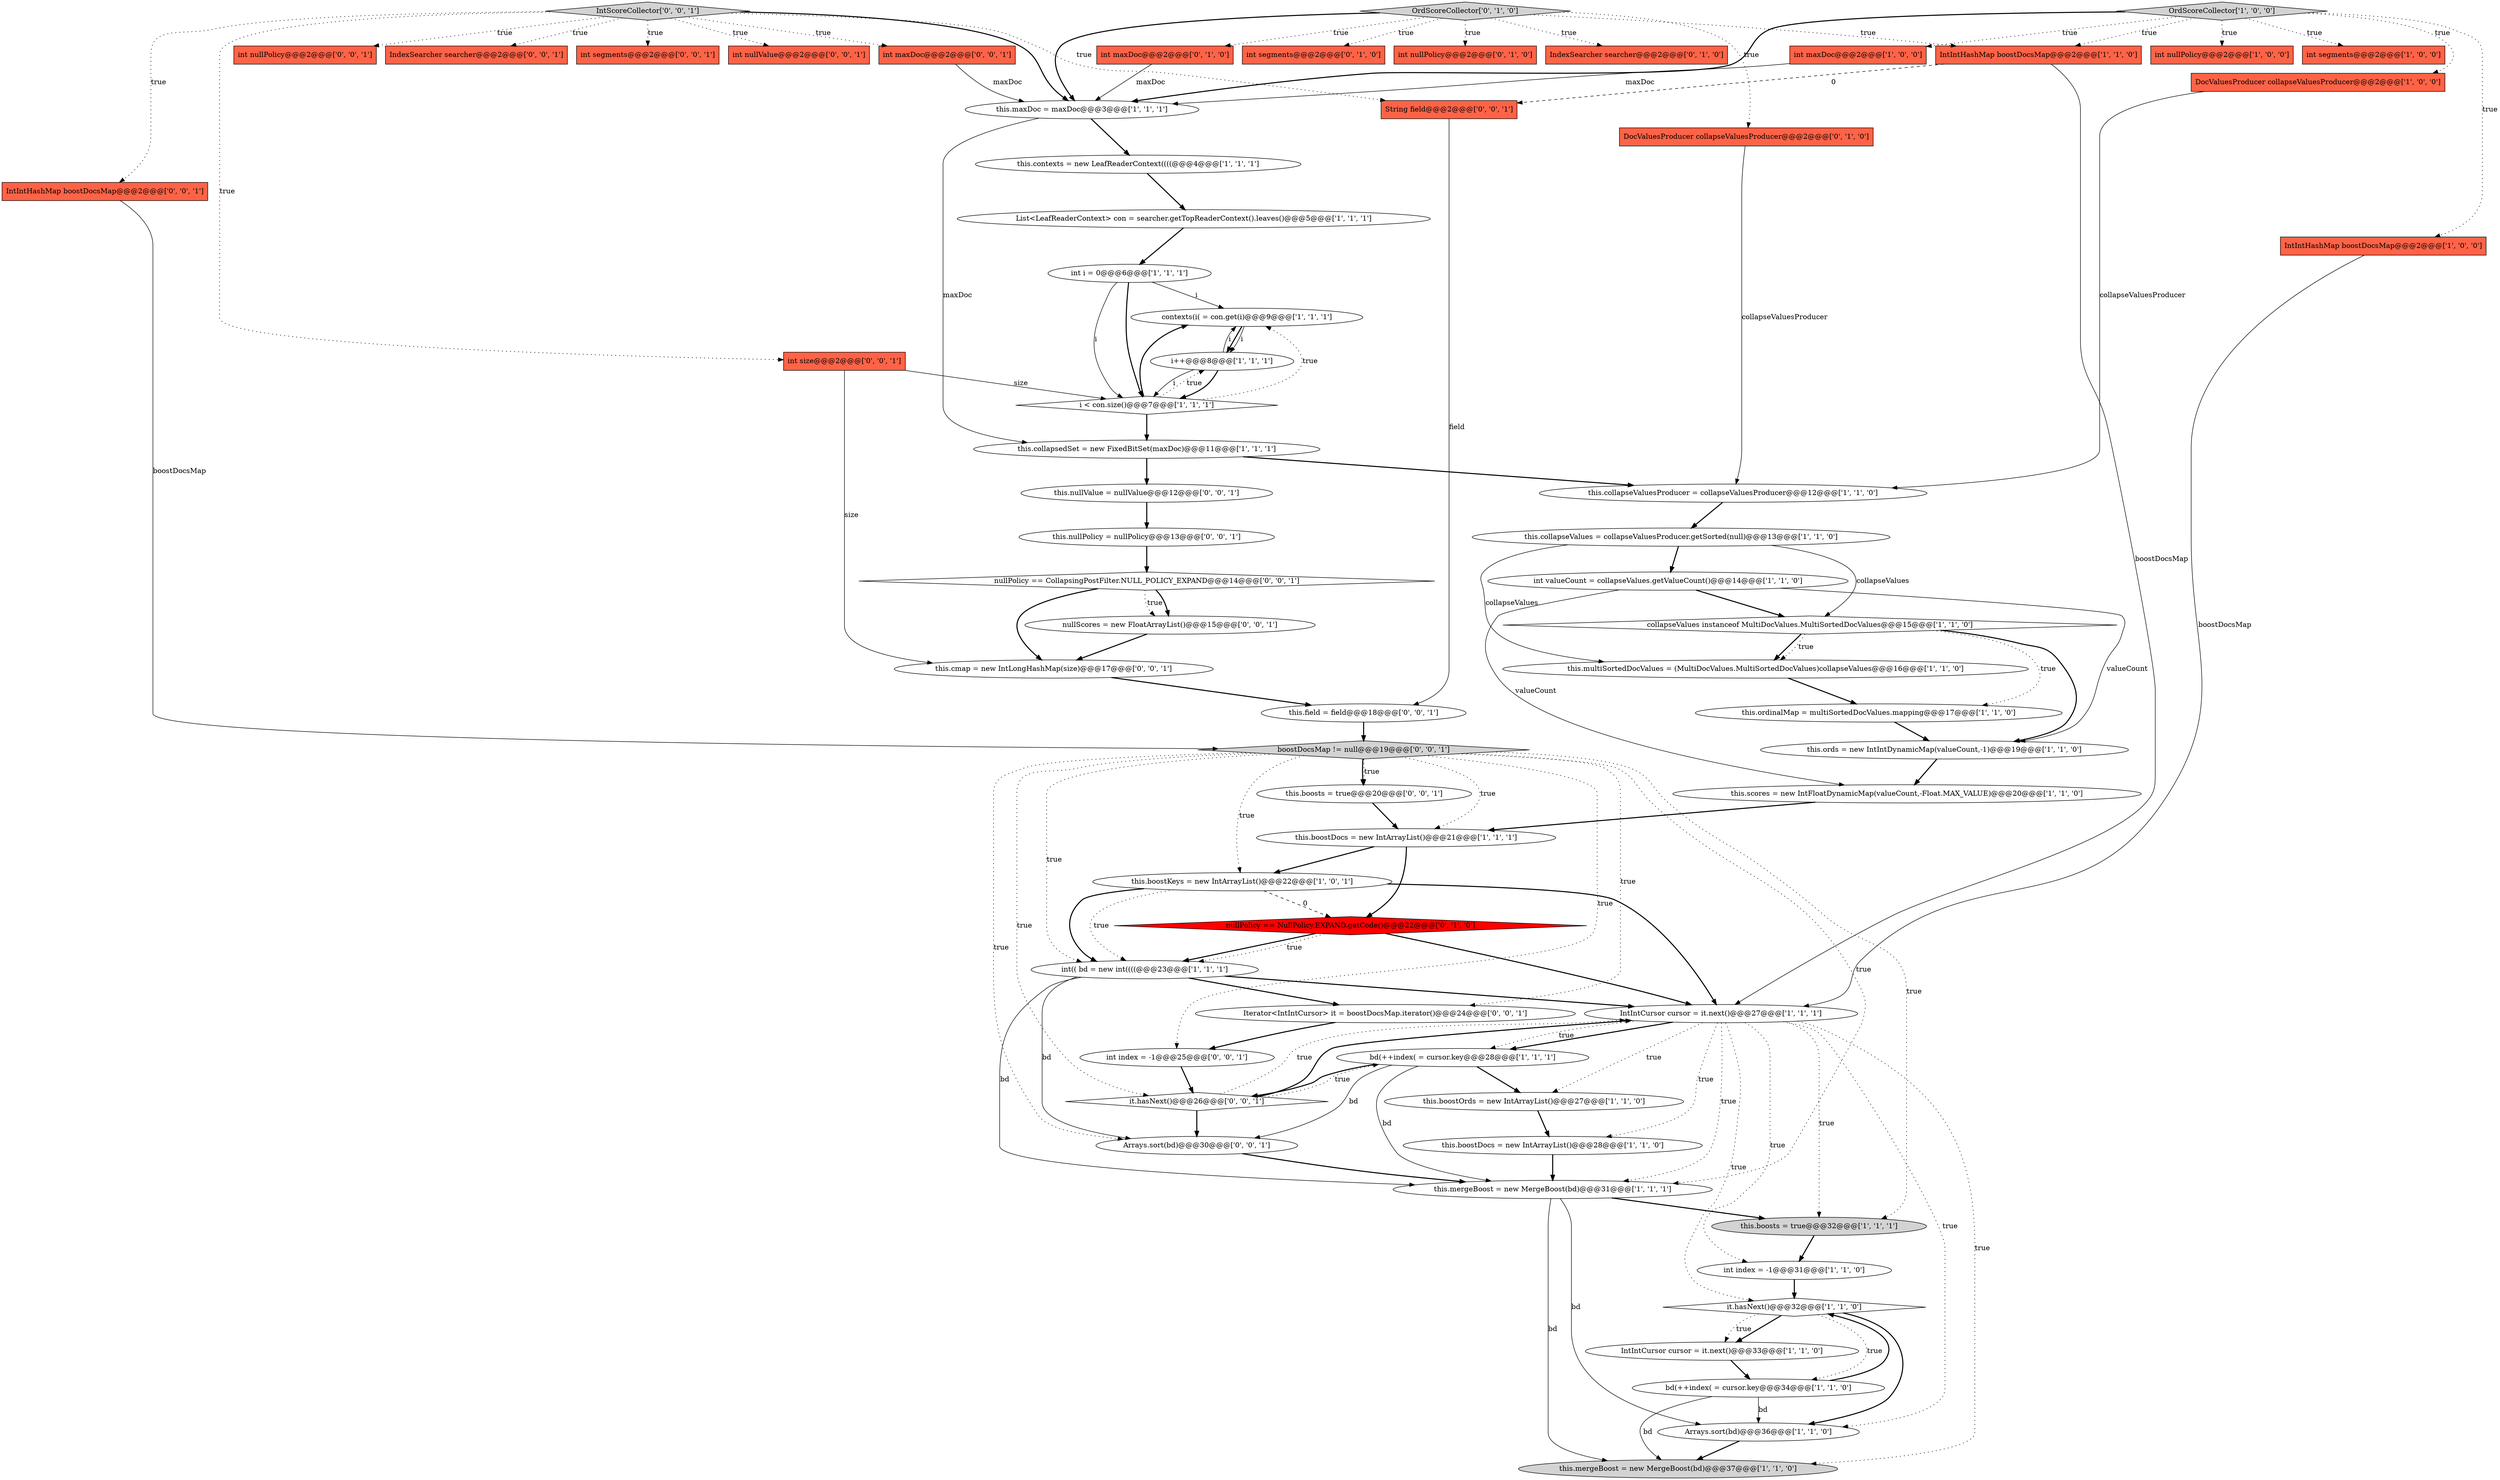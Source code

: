 digraph {
33 [style = filled, label = "OrdScoreCollector['1', '0', '0']", fillcolor = lightgray, shape = diamond image = "AAA0AAABBB1BBB"];
6 [style = filled, label = "this.collapsedSet = new FixedBitSet(maxDoc)@@@11@@@['1', '1', '1']", fillcolor = white, shape = ellipse image = "AAA0AAABBB1BBB"];
28 [style = filled, label = "Arrays.sort(bd)@@@36@@@['1', '1', '0']", fillcolor = white, shape = ellipse image = "AAA0AAABBB1BBB"];
53 [style = filled, label = "Arrays.sort(bd)@@@30@@@['0', '0', '1']", fillcolor = white, shape = ellipse image = "AAA0AAABBB3BBB"];
45 [style = filled, label = "this.nullValue = nullValue@@@12@@@['0', '0', '1']", fillcolor = white, shape = ellipse image = "AAA0AAABBB3BBB"];
2 [style = filled, label = "this.ords = new IntIntDynamicMap(valueCount,-1)@@@19@@@['1', '1', '0']", fillcolor = white, shape = ellipse image = "AAA0AAABBB1BBB"];
4 [style = filled, label = "this.boosts = true@@@32@@@['1', '1', '1']", fillcolor = lightgray, shape = ellipse image = "AAA0AAABBB1BBB"];
64 [style = filled, label = "this.cmap = new IntLongHashMap(size)@@@17@@@['0', '0', '1']", fillcolor = white, shape = ellipse image = "AAA0AAABBB3BBB"];
21 [style = filled, label = "this.collapseValuesProducer = collapseValuesProducer@@@12@@@['1', '1', '0']", fillcolor = white, shape = ellipse image = "AAA0AAABBB1BBB"];
25 [style = filled, label = "this.mergeBoost = new MergeBoost(bd)@@@37@@@['1', '1', '0']", fillcolor = lightgray, shape = ellipse image = "AAA0AAABBB1BBB"];
34 [style = filled, label = "this.multiSortedDocValues = (MultiDocValues.MultiSortedDocValues)collapseValues@@@16@@@['1', '1', '0']", fillcolor = white, shape = ellipse image = "AAA0AAABBB1BBB"];
17 [style = filled, label = "this.scores = new IntFloatDynamicMap(valueCount,-Float.MAX_VALUE)@@@20@@@['1', '1', '0']", fillcolor = white, shape = ellipse image = "AAA0AAABBB1BBB"];
36 [style = filled, label = "IntIntCursor cursor = it.next()@@@27@@@['1', '1', '1']", fillcolor = white, shape = ellipse image = "AAA0AAABBB1BBB"];
32 [style = filled, label = "int(( bd = new int((((@@@23@@@['1', '1', '1']", fillcolor = white, shape = ellipse image = "AAA0AAABBB1BBB"];
10 [style = filled, label = "int valueCount = collapseValues.getValueCount()@@@14@@@['1', '1', '0']", fillcolor = white, shape = ellipse image = "AAA0AAABBB1BBB"];
19 [style = filled, label = "int maxDoc@@@2@@@['1', '0', '0']", fillcolor = tomato, shape = box image = "AAA0AAABBB1BBB"];
50 [style = filled, label = "nullScores = new FloatArrayList()@@@15@@@['0', '0', '1']", fillcolor = white, shape = ellipse image = "AAA0AAABBB3BBB"];
62 [style = filled, label = "IntScoreCollector['0', '0', '1']", fillcolor = lightgray, shape = diamond image = "AAA0AAABBB3BBB"];
55 [style = filled, label = "int nullPolicy@@@2@@@['0', '0', '1']", fillcolor = tomato, shape = box image = "AAA0AAABBB3BBB"];
8 [style = filled, label = "contexts(i( = con.get(i)@@@9@@@['1', '1', '1']", fillcolor = white, shape = ellipse image = "AAA0AAABBB1BBB"];
60 [style = filled, label = "boostDocsMap != null@@@19@@@['0', '0', '1']", fillcolor = lightgray, shape = diamond image = "AAA0AAABBB3BBB"];
48 [style = filled, label = "this.nullPolicy = nullPolicy@@@13@@@['0', '0', '1']", fillcolor = white, shape = ellipse image = "AAA0AAABBB3BBB"];
29 [style = filled, label = "collapseValues instanceof MultiDocValues.MultiSortedDocValues@@@15@@@['1', '1', '0']", fillcolor = white, shape = diamond image = "AAA0AAABBB1BBB"];
11 [style = filled, label = "this.boostDocs = new IntArrayList()@@@21@@@['1', '1', '1']", fillcolor = white, shape = ellipse image = "AAA0AAABBB1BBB"];
38 [style = filled, label = "OrdScoreCollector['0', '1', '0']", fillcolor = lightgray, shape = diamond image = "AAA0AAABBB2BBB"];
39 [style = filled, label = "nullPolicy == NullPolicy.EXPAND.getCode()@@@22@@@['0', '1', '0']", fillcolor = red, shape = diamond image = "AAA1AAABBB2BBB"];
59 [style = filled, label = "IndexSearcher searcher@@@2@@@['0', '0', '1']", fillcolor = tomato, shape = box image = "AAA0AAABBB3BBB"];
12 [style = filled, label = "bd(++index( = cursor.key@@@28@@@['1', '1', '1']", fillcolor = white, shape = ellipse image = "AAA0AAABBB1BBB"];
46 [style = filled, label = "it.hasNext()@@@26@@@['0', '0', '1']", fillcolor = white, shape = diamond image = "AAA0AAABBB3BBB"];
9 [style = filled, label = "IntIntHashMap boostDocsMap@@@2@@@['1', '0', '0']", fillcolor = tomato, shape = box image = "AAA0AAABBB1BBB"];
49 [style = filled, label = "int size@@@2@@@['0', '0', '1']", fillcolor = tomato, shape = box image = "AAA0AAABBB3BBB"];
56 [style = filled, label = "IntIntHashMap boostDocsMap@@@2@@@['0', '0', '1']", fillcolor = tomato, shape = box image = "AAA0AAABBB3BBB"];
31 [style = filled, label = "this.ordinalMap = multiSortedDocValues.mapping@@@17@@@['1', '1', '0']", fillcolor = white, shape = ellipse image = "AAA0AAABBB1BBB"];
0 [style = filled, label = "int nullPolicy@@@2@@@['1', '0', '0']", fillcolor = tomato, shape = box image = "AAA0AAABBB1BBB"];
58 [style = filled, label = "this.boosts = true@@@20@@@['0', '0', '1']", fillcolor = white, shape = ellipse image = "AAA0AAABBB3BBB"];
18 [style = filled, label = "this.boostDocs = new IntArrayList()@@@28@@@['1', '1', '0']", fillcolor = white, shape = ellipse image = "AAA0AAABBB1BBB"];
42 [style = filled, label = "int segments@@@2@@@['0', '1', '0']", fillcolor = tomato, shape = box image = "AAA0AAABBB2BBB"];
26 [style = filled, label = "this.contexts = new LeafReaderContext((((@@@4@@@['1', '1', '1']", fillcolor = white, shape = ellipse image = "AAA0AAABBB1BBB"];
22 [style = filled, label = "List<LeafReaderContext> con = searcher.getTopReaderContext().leaves()@@@5@@@['1', '1', '1']", fillcolor = white, shape = ellipse image = "AAA0AAABBB1BBB"];
37 [style = filled, label = "this.boostKeys = new IntArrayList()@@@22@@@['1', '0', '1']", fillcolor = white, shape = ellipse image = "AAA0AAABBB1BBB"];
63 [style = filled, label = "String field@@@2@@@['0', '0', '1']", fillcolor = tomato, shape = box image = "AAA0AAABBB3BBB"];
15 [style = filled, label = "DocValuesProducer collapseValuesProducer@@@2@@@['1', '0', '0']", fillcolor = tomato, shape = box image = "AAA0AAABBB1BBB"];
3 [style = filled, label = "this.maxDoc = maxDoc@@@3@@@['1', '1', '1']", fillcolor = white, shape = ellipse image = "AAA0AAABBB1BBB"];
43 [style = filled, label = "DocValuesProducer collapseValuesProducer@@@2@@@['0', '1', '0']", fillcolor = tomato, shape = box image = "AAA0AAABBB2BBB"];
7 [style = filled, label = "IntIntCursor cursor = it.next()@@@33@@@['1', '1', '0']", fillcolor = white, shape = ellipse image = "AAA0AAABBB1BBB"];
23 [style = filled, label = "this.mergeBoost = new MergeBoost(bd)@@@31@@@['1', '1', '1']", fillcolor = white, shape = ellipse image = "AAA0AAABBB1BBB"];
40 [style = filled, label = "int maxDoc@@@2@@@['0', '1', '0']", fillcolor = tomato, shape = box image = "AAA0AAABBB2BBB"];
54 [style = filled, label = "nullPolicy == CollapsingPostFilter.NULL_POLICY_EXPAND@@@14@@@['0', '0', '1']", fillcolor = white, shape = diamond image = "AAA0AAABBB3BBB"];
5 [style = filled, label = "int index = -1@@@31@@@['1', '1', '0']", fillcolor = white, shape = ellipse image = "AAA0AAABBB1BBB"];
65 [style = filled, label = "Iterator<IntIntCursor> it = boostDocsMap.iterator()@@@24@@@['0', '0', '1']", fillcolor = white, shape = ellipse image = "AAA0AAABBB3BBB"];
14 [style = filled, label = "this.boostOrds = new IntArrayList()@@@27@@@['1', '1', '0']", fillcolor = white, shape = ellipse image = "AAA0AAABBB1BBB"];
20 [style = filled, label = "bd(++index( = cursor.key@@@34@@@['1', '1', '0']", fillcolor = white, shape = ellipse image = "AAA0AAABBB1BBB"];
51 [style = filled, label = "this.field = field@@@18@@@['0', '0', '1']", fillcolor = white, shape = ellipse image = "AAA0AAABBB3BBB"];
13 [style = filled, label = "int segments@@@2@@@['1', '0', '0']", fillcolor = tomato, shape = box image = "AAA0AAABBB1BBB"];
44 [style = filled, label = "int nullPolicy@@@2@@@['0', '1', '0']", fillcolor = tomato, shape = box image = "AAA0AAABBB2BBB"];
47 [style = filled, label = "int maxDoc@@@2@@@['0', '0', '1']", fillcolor = tomato, shape = box image = "AAA0AAABBB3BBB"];
30 [style = filled, label = "IntIntHashMap boostDocsMap@@@2@@@['1', '1', '0']", fillcolor = tomato, shape = box image = "AAA0AAABBB1BBB"];
41 [style = filled, label = "IndexSearcher searcher@@@2@@@['0', '1', '0']", fillcolor = tomato, shape = box image = "AAA0AAABBB2BBB"];
1 [style = filled, label = "this.collapseValues = collapseValuesProducer.getSorted(null)@@@13@@@['1', '1', '0']", fillcolor = white, shape = ellipse image = "AAA0AAABBB1BBB"];
57 [style = filled, label = "int segments@@@2@@@['0', '0', '1']", fillcolor = tomato, shape = box image = "AAA0AAABBB3BBB"];
35 [style = filled, label = "int i = 0@@@6@@@['1', '1', '1']", fillcolor = white, shape = ellipse image = "AAA0AAABBB1BBB"];
61 [style = filled, label = "int nullValue@@@2@@@['0', '0', '1']", fillcolor = tomato, shape = box image = "AAA0AAABBB3BBB"];
27 [style = filled, label = "i < con.size()@@@7@@@['1', '1', '1']", fillcolor = white, shape = diamond image = "AAA0AAABBB1BBB"];
52 [style = filled, label = "int index = -1@@@25@@@['0', '0', '1']", fillcolor = white, shape = ellipse image = "AAA0AAABBB3BBB"];
16 [style = filled, label = "i++@@@8@@@['1', '1', '1']", fillcolor = white, shape = ellipse image = "AAA0AAABBB1BBB"];
24 [style = filled, label = "it.hasNext()@@@32@@@['1', '1', '0']", fillcolor = white, shape = diamond image = "AAA0AAABBB1BBB"];
20->28 [style = solid, label="bd"];
8->16 [style = bold, label=""];
62->3 [style = bold, label=""];
64->51 [style = bold, label=""];
8->16 [style = solid, label="i"];
38->41 [style = dotted, label="true"];
62->57 [style = dotted, label="true"];
63->51 [style = solid, label="field"];
46->12 [style = dotted, label="true"];
36->12 [style = bold, label=""];
29->34 [style = bold, label=""];
32->23 [style = solid, label="bd"];
45->48 [style = bold, label=""];
60->4 [style = dotted, label="true"];
26->22 [style = bold, label=""];
48->54 [style = bold, label=""];
60->58 [style = dotted, label="true"];
16->27 [style = solid, label="i"];
49->27 [style = solid, label="size"];
29->2 [style = bold, label=""];
60->37 [style = dotted, label="true"];
21->1 [style = bold, label=""];
35->27 [style = solid, label="i"];
37->32 [style = bold, label=""];
10->17 [style = solid, label="valueCount"];
28->25 [style = bold, label=""];
56->60 [style = solid, label="boostDocsMap"];
36->24 [style = dotted, label="true"];
36->14 [style = dotted, label="true"];
38->40 [style = dotted, label="true"];
58->11 [style = bold, label=""];
30->63 [style = dashed, label="0"];
60->11 [style = dotted, label="true"];
24->28 [style = bold, label=""];
33->13 [style = dotted, label="true"];
33->3 [style = bold, label=""];
37->36 [style = bold, label=""];
32->53 [style = solid, label="bd"];
47->3 [style = solid, label="maxDoc"];
23->28 [style = solid, label="bd"];
11->37 [style = bold, label=""];
46->36 [style = bold, label=""];
34->31 [style = bold, label=""];
31->2 [style = bold, label=""];
62->61 [style = dotted, label="true"];
27->8 [style = dotted, label="true"];
60->52 [style = dotted, label="true"];
51->60 [style = bold, label=""];
12->14 [style = bold, label=""];
32->36 [style = bold, label=""];
14->18 [style = bold, label=""];
29->31 [style = dotted, label="true"];
35->8 [style = solid, label="i"];
24->7 [style = bold, label=""];
16->8 [style = solid, label="i"];
27->8 [style = bold, label=""];
24->7 [style = dotted, label="true"];
60->32 [style = dotted, label="true"];
38->42 [style = dotted, label="true"];
2->17 [style = bold, label=""];
54->64 [style = bold, label=""];
33->0 [style = dotted, label="true"];
23->25 [style = solid, label="bd"];
62->59 [style = dotted, label="true"];
52->46 [style = bold, label=""];
19->3 [style = solid, label="maxDoc"];
16->27 [style = bold, label=""];
18->23 [style = bold, label=""];
60->46 [style = dotted, label="true"];
62->55 [style = dotted, label="true"];
29->34 [style = dotted, label="true"];
62->63 [style = dotted, label="true"];
6->21 [style = bold, label=""];
3->26 [style = bold, label=""];
38->44 [style = dotted, label="true"];
33->9 [style = dotted, label="true"];
7->20 [style = bold, label=""];
36->28 [style = dotted, label="true"];
38->3 [style = bold, label=""];
9->36 [style = solid, label="boostDocsMap"];
38->30 [style = dotted, label="true"];
60->58 [style = bold, label=""];
10->2 [style = solid, label="valueCount"];
54->50 [style = dotted, label="true"];
12->23 [style = solid, label="bd"];
12->46 [style = bold, label=""];
37->39 [style = dashed, label="0"];
65->52 [style = bold, label=""];
37->32 [style = dotted, label="true"];
20->25 [style = solid, label="bd"];
5->24 [style = bold, label=""];
39->32 [style = bold, label=""];
24->20 [style = dotted, label="true"];
50->64 [style = bold, label=""];
53->23 [style = bold, label=""];
36->18 [style = dotted, label="true"];
22->35 [style = bold, label=""];
36->23 [style = dotted, label="true"];
4->5 [style = bold, label=""];
62->47 [style = dotted, label="true"];
27->16 [style = dotted, label="true"];
46->36 [style = dotted, label="true"];
15->21 [style = solid, label="collapseValuesProducer"];
35->27 [style = bold, label=""];
3->6 [style = solid, label="maxDoc"];
62->49 [style = dotted, label="true"];
46->53 [style = bold, label=""];
60->23 [style = dotted, label="true"];
23->4 [style = bold, label=""];
60->65 [style = dotted, label="true"];
32->65 [style = bold, label=""];
12->53 [style = solid, label="bd"];
36->4 [style = dotted, label="true"];
36->12 [style = dotted, label="true"];
33->30 [style = dotted, label="true"];
27->6 [style = bold, label=""];
43->21 [style = solid, label="collapseValuesProducer"];
54->50 [style = bold, label=""];
49->64 [style = solid, label="size"];
1->34 [style = solid, label="collapseValues"];
40->3 [style = solid, label="maxDoc"];
30->36 [style = solid, label="boostDocsMap"];
10->29 [style = bold, label=""];
33->15 [style = dotted, label="true"];
39->32 [style = dotted, label="true"];
38->43 [style = dotted, label="true"];
11->39 [style = bold, label=""];
33->19 [style = dotted, label="true"];
60->53 [style = dotted, label="true"];
62->56 [style = dotted, label="true"];
36->5 [style = dotted, label="true"];
20->24 [style = bold, label=""];
6->45 [style = bold, label=""];
1->10 [style = bold, label=""];
39->36 [style = bold, label=""];
1->29 [style = solid, label="collapseValues"];
36->25 [style = dotted, label="true"];
17->11 [style = bold, label=""];
}
